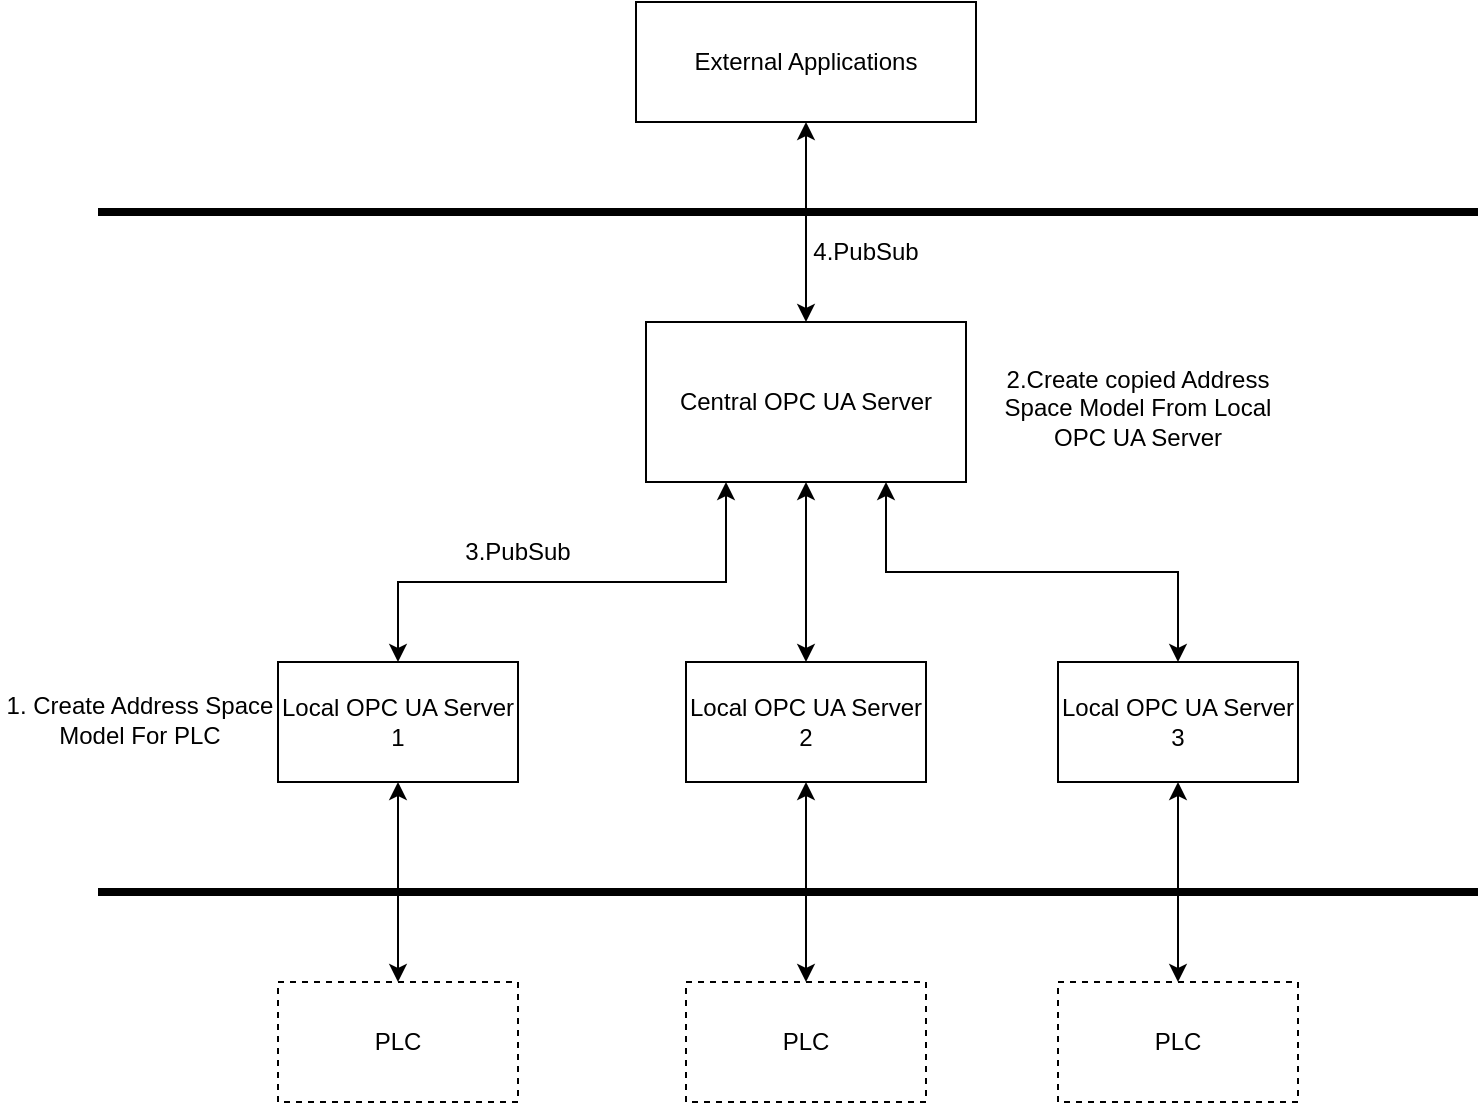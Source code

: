 <mxfile version="20.0.3" type="github">
  <diagram id="Elubn8BKt5XZc2plE-IU" name="Page-1">
    <mxGraphModel dx="1185" dy="635" grid="1" gridSize="10" guides="1" tooltips="1" connect="1" arrows="1" fold="1" page="1" pageScale="1" pageWidth="827" pageHeight="1169" math="0" shadow="0">
      <root>
        <mxCell id="0" />
        <mxCell id="1" parent="0" />
        <mxCell id="4rczetXM9_UzUZh68Bba-24" value="" style="edgeStyle=orthogonalEdgeStyle;rounded=0;orthogonalLoop=1;jettySize=auto;html=1;startArrow=classic;startFill=1;startSize=6;endSize=6;sourcePerimeterSpacing=0;targetPerimeterSpacing=0;" edge="1" parent="1" source="LFSPI4-fzeLg2CQfC9Xw-3" target="4rczetXM9_UzUZh68Bba-22">
          <mxGeometry relative="1" as="geometry" />
        </mxCell>
        <mxCell id="LFSPI4-fzeLg2CQfC9Xw-3" value="Central OPC UA Server" style="rounded=0;whiteSpace=wrap;html=1;" parent="1" vertex="1">
          <mxGeometry x="334" y="170" width="160" height="80" as="geometry" />
        </mxCell>
        <mxCell id="4rczetXM9_UzUZh68Bba-1" style="edgeStyle=orthogonalEdgeStyle;rounded=0;orthogonalLoop=1;jettySize=auto;html=1;exitX=0.5;exitY=0;exitDx=0;exitDy=0;entryX=0.25;entryY=1;entryDx=0;entryDy=0;startArrow=classic;startFill=1;startSize=6;endSize=6;sourcePerimeterSpacing=0;targetPerimeterSpacing=0;" edge="1" parent="1" source="LFSPI4-fzeLg2CQfC9Xw-4" target="LFSPI4-fzeLg2CQfC9Xw-3">
          <mxGeometry relative="1" as="geometry">
            <Array as="points">
              <mxPoint x="210" y="300" />
              <mxPoint x="374" y="300" />
            </Array>
          </mxGeometry>
        </mxCell>
        <mxCell id="4rczetXM9_UzUZh68Bba-3" value="" style="edgeStyle=orthogonalEdgeStyle;rounded=0;orthogonalLoop=1;jettySize=auto;html=1;startArrow=classic;startFill=1;startSize=6;endSize=6;sourcePerimeterSpacing=0;targetPerimeterSpacing=0;" edge="1" parent="1" source="LFSPI4-fzeLg2CQfC9Xw-4" target="LFSPI4-fzeLg2CQfC9Xw-7">
          <mxGeometry relative="1" as="geometry" />
        </mxCell>
        <mxCell id="LFSPI4-fzeLg2CQfC9Xw-4" value="Local OPC UA Server 1" style="rounded=0;whiteSpace=wrap;html=1;" parent="1" vertex="1">
          <mxGeometry x="150" y="340" width="120" height="60" as="geometry" />
        </mxCell>
        <mxCell id="LFSPI4-fzeLg2CQfC9Xw-7" value="PLC" style="rounded=0;whiteSpace=wrap;html=1;dashed=1;" parent="1" vertex="1">
          <mxGeometry x="150" y="500" width="120" height="60" as="geometry" />
        </mxCell>
        <mxCell id="4rczetXM9_UzUZh68Bba-4" value="3.PubSub" style="text;html=1;strokeColor=none;fillColor=none;align=center;verticalAlign=middle;whiteSpace=wrap;rounded=0;" vertex="1" parent="1">
          <mxGeometry x="240" y="270" width="60" height="30" as="geometry" />
        </mxCell>
        <mxCell id="4rczetXM9_UzUZh68Bba-5" value="4.PubSub" style="text;html=1;strokeColor=none;fillColor=none;align=center;verticalAlign=middle;whiteSpace=wrap;rounded=0;" vertex="1" parent="1">
          <mxGeometry x="414" y="120" width="60" height="30" as="geometry" />
        </mxCell>
        <mxCell id="4rczetXM9_UzUZh68Bba-7" value="" style="line;strokeWidth=4;html=1;perimeter=backbonePerimeter;points=[];outlineConnect=0;" vertex="1" parent="1">
          <mxGeometry x="60" y="110" width="690" height="10" as="geometry" />
        </mxCell>
        <mxCell id="4rczetXM9_UzUZh68Bba-8" value="" style="line;strokeWidth=4;html=1;perimeter=backbonePerimeter;points=[];outlineConnect=0;" vertex="1" parent="1">
          <mxGeometry x="60" y="450" width="690" height="10" as="geometry" />
        </mxCell>
        <mxCell id="4rczetXM9_UzUZh68Bba-11" value="1. Create Address Space Model For PLC" style="text;html=1;strokeColor=none;fillColor=none;align=center;verticalAlign=middle;whiteSpace=wrap;rounded=0;" vertex="1" parent="1">
          <mxGeometry x="11" y="354" width="140" height="30" as="geometry" />
        </mxCell>
        <mxCell id="4rczetXM9_UzUZh68Bba-12" value="2.Create copied Address Space Model From Local OPC UA Server" style="text;html=1;strokeColor=none;fillColor=none;align=center;verticalAlign=middle;whiteSpace=wrap;rounded=0;" vertex="1" parent="1">
          <mxGeometry x="510" y="190" width="140" height="45" as="geometry" />
        </mxCell>
        <mxCell id="4rczetXM9_UzUZh68Bba-13" value="" style="edgeStyle=orthogonalEdgeStyle;rounded=0;orthogonalLoop=1;jettySize=auto;html=1;startArrow=classic;startFill=1;startSize=6;endSize=6;sourcePerimeterSpacing=0;targetPerimeterSpacing=0;" edge="1" parent="1" source="4rczetXM9_UzUZh68Bba-14" target="4rczetXM9_UzUZh68Bba-15">
          <mxGeometry relative="1" as="geometry" />
        </mxCell>
        <mxCell id="4rczetXM9_UzUZh68Bba-20" value="" style="edgeStyle=orthogonalEdgeStyle;rounded=0;orthogonalLoop=1;jettySize=auto;html=1;startArrow=classic;startFill=1;startSize=6;endSize=6;sourcePerimeterSpacing=0;targetPerimeterSpacing=0;" edge="1" parent="1" source="4rczetXM9_UzUZh68Bba-14" target="LFSPI4-fzeLg2CQfC9Xw-3">
          <mxGeometry relative="1" as="geometry" />
        </mxCell>
        <mxCell id="4rczetXM9_UzUZh68Bba-14" value="Local OPC UA Server 2" style="rounded=0;whiteSpace=wrap;html=1;" vertex="1" parent="1">
          <mxGeometry x="354" y="340" width="120" height="60" as="geometry" />
        </mxCell>
        <mxCell id="4rczetXM9_UzUZh68Bba-15" value="PLC" style="rounded=0;whiteSpace=wrap;html=1;dashed=1;" vertex="1" parent="1">
          <mxGeometry x="354" y="500" width="120" height="60" as="geometry" />
        </mxCell>
        <mxCell id="4rczetXM9_UzUZh68Bba-17" value="" style="edgeStyle=orthogonalEdgeStyle;rounded=0;orthogonalLoop=1;jettySize=auto;html=1;startArrow=classic;startFill=1;startSize=6;endSize=6;sourcePerimeterSpacing=0;targetPerimeterSpacing=0;" edge="1" parent="1" source="4rczetXM9_UzUZh68Bba-18" target="4rczetXM9_UzUZh68Bba-19">
          <mxGeometry relative="1" as="geometry" />
        </mxCell>
        <mxCell id="4rczetXM9_UzUZh68Bba-21" style="edgeStyle=orthogonalEdgeStyle;rounded=0;orthogonalLoop=1;jettySize=auto;html=1;exitX=0.5;exitY=0;exitDx=0;exitDy=0;entryX=0.75;entryY=1;entryDx=0;entryDy=0;startArrow=classic;startFill=1;startSize=6;endSize=6;sourcePerimeterSpacing=0;targetPerimeterSpacing=0;" edge="1" parent="1" source="4rczetXM9_UzUZh68Bba-18" target="LFSPI4-fzeLg2CQfC9Xw-3">
          <mxGeometry relative="1" as="geometry" />
        </mxCell>
        <mxCell id="4rczetXM9_UzUZh68Bba-18" value="Local OPC UA Server 3" style="rounded=0;whiteSpace=wrap;html=1;" vertex="1" parent="1">
          <mxGeometry x="540" y="340" width="120" height="60" as="geometry" />
        </mxCell>
        <mxCell id="4rczetXM9_UzUZh68Bba-19" value="PLC" style="rounded=0;whiteSpace=wrap;html=1;dashed=1;" vertex="1" parent="1">
          <mxGeometry x="540" y="500" width="120" height="60" as="geometry" />
        </mxCell>
        <mxCell id="4rczetXM9_UzUZh68Bba-22" value="External Applications" style="rounded=0;whiteSpace=wrap;html=1;" vertex="1" parent="1">
          <mxGeometry x="329" y="10" width="170" height="60" as="geometry" />
        </mxCell>
      </root>
    </mxGraphModel>
  </diagram>
</mxfile>
